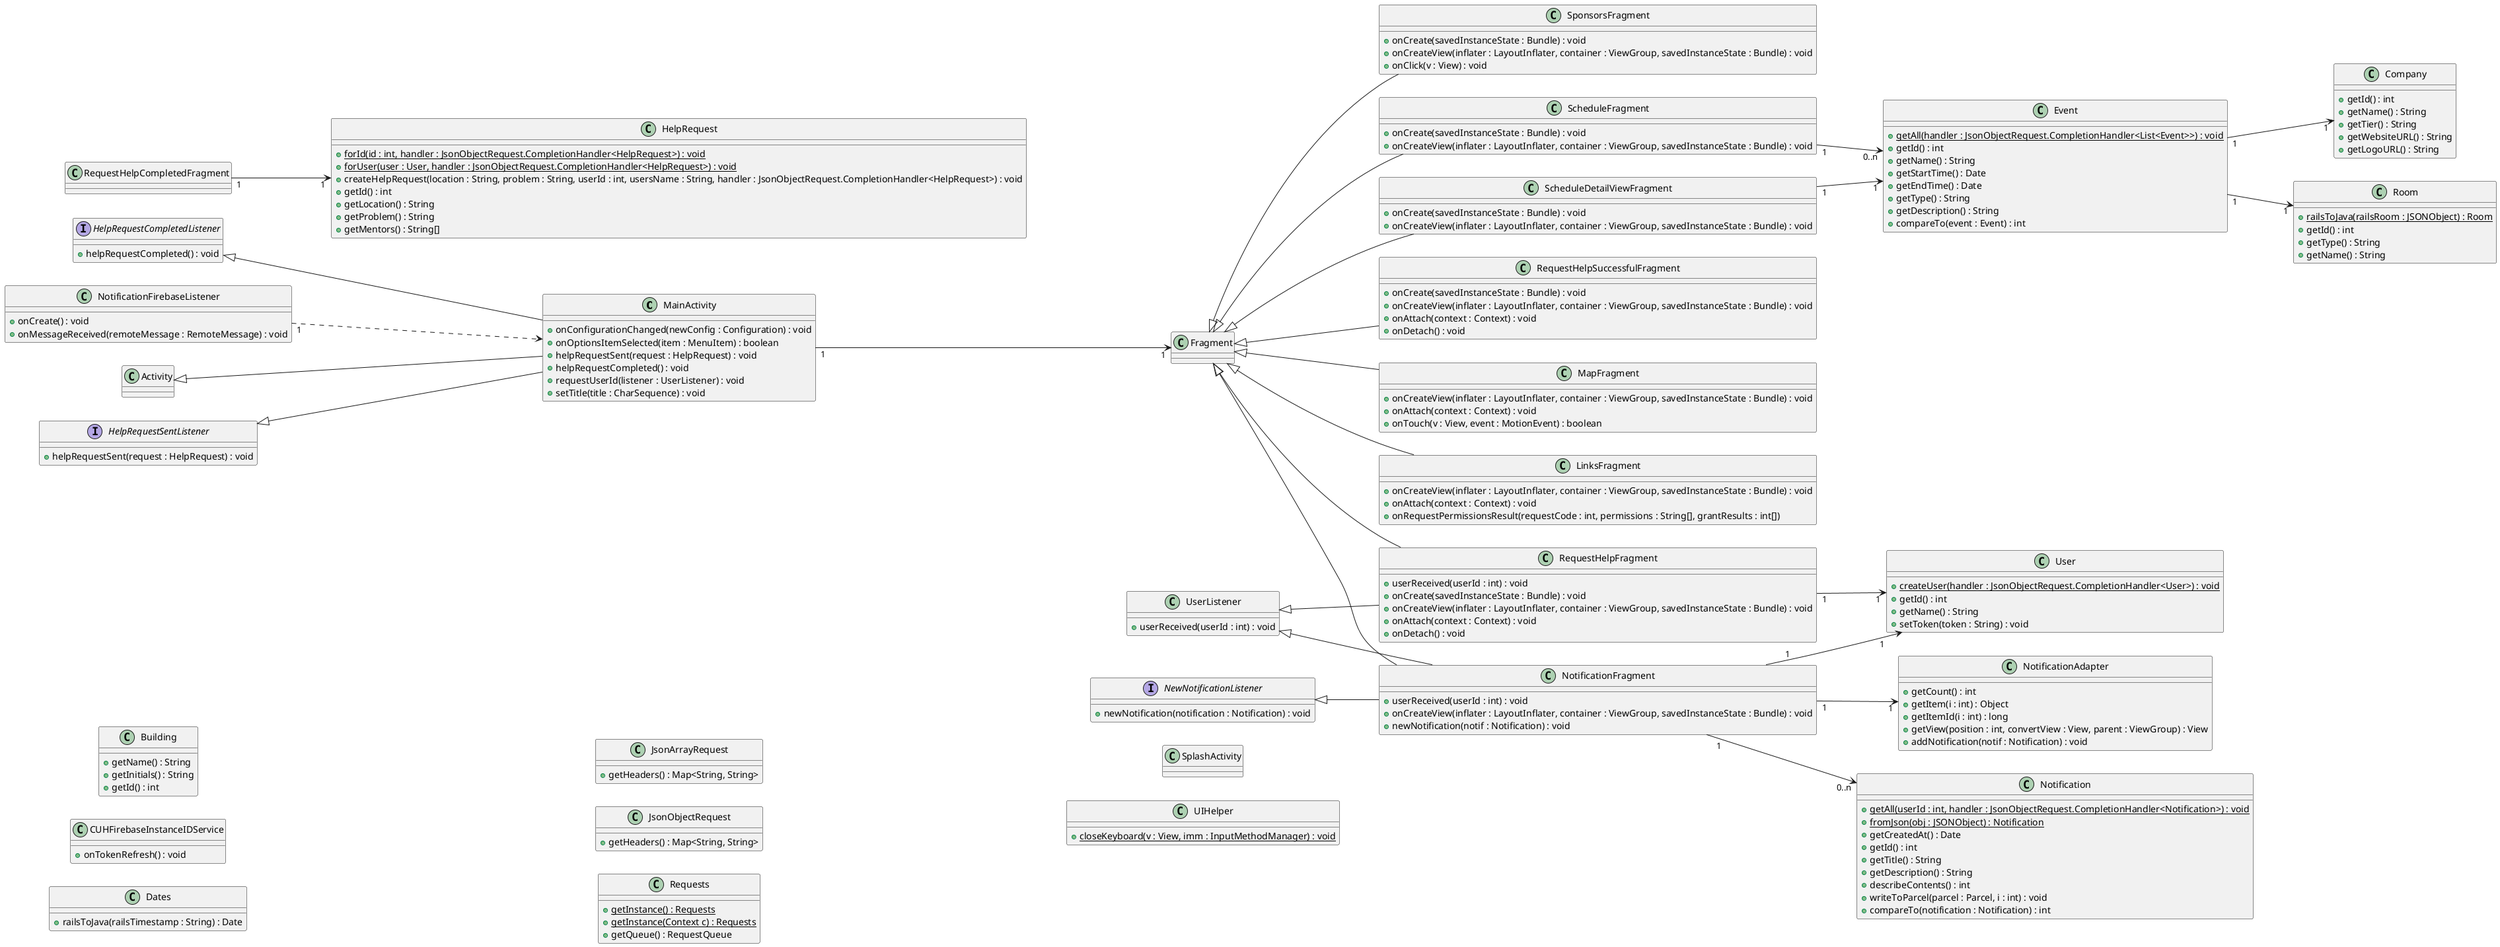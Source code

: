 @startuml
left to right direction

class MainActivity {
  + onConfigurationChanged(newConfig : Configuration) : void
  + onOptionsItemSelected(item : MenuItem) : boolean
  + helpRequestSent(request : HelpRequest) : void
  + helpRequestCompleted() : void
  + requestUserId(listener : UserListener) : void
  + setTitle(title : CharSequence) : void
}

class SponsorsFragment {
  + onCreate(savedInstanceState : Bundle) : void
  + onCreateView(inflater : LayoutInflater, container : ViewGroup, savedInstanceState : Bundle) : void
  + onClick(v : View) : void
}

class ScheduleFragment {
  + onCreate(savedInstanceState : Bundle) : void
  + onCreateView(inflater : LayoutInflater, container : ViewGroup, savedInstanceState : Bundle) : void
}

class ScheduleDetailViewFragment {
  + onCreate(savedInstanceState : Bundle) : void
  + onCreateView(inflater : LayoutInflater, container : ViewGroup, savedInstanceState : Bundle) : void
}

class RequestHelpSuccessfulFragment {
  + onCreate(savedInstanceState : Bundle) : void
  + onCreateView(inflater : LayoutInflater, container : ViewGroup, savedInstanceState : Bundle) : void
  + onAttach(context : Context) : void
  + onDetach() : void
}

class RequestHelpFragment {
  + userReceived(userId : int) : void
  + onCreate(savedInstanceState : Bundle) : void
  + onCreateView(inflater : LayoutInflater, container : ViewGroup, savedInstanceState : Bundle) : void
  + onAttach(context : Context) : void
  + onDetach() : void
}

interface HelpRequestSentListener {
  + helpRequestSent(request : HelpRequest) : void
}

interface HelpRequestCompletedListener {
  + helpRequestCompleted() : void
}

class NotificationFragment {
  + userReceived(userId : int) : void
  + onCreateView(inflater : LayoutInflater, container : ViewGroup, savedInstanceState : Bundle) : void
  + newNotification(notif : Notification) : void
}

class MapFragment {
  + onCreateView(inflater : LayoutInflater, container : ViewGroup, savedInstanceState : Bundle) : void
  + onAttach(context : Context) : void
  + onTouch(v : View, event : MotionEvent) : boolean
}

class LinksFragment {
  + onCreateView(inflater : LayoutInflater, container : ViewGroup, savedInstanceState : Bundle) : void
  + onAttach(context : Context) : void
  + onRequestPermissionsResult(requestCode : int, permissions : String[], grantResults : int[])
}

class NotificationAdapter {
  + getCount() : int
  + getItem(i : int) : Object
  + getItemId(i : int) : long
  + getView(position : int, convertView : View, parent : ViewGroup) : View
  + addNotification(notif : Notification) : void
}

class Building {
  + getName() : String
  + getInitials() : String
  + getId() : int
}

class Company {
  + getId() : int
  + getName() : String
  + getTier() : String
  + getWebsiteURL() : String
  + getLogoURL() : String
}

class Event {
  + {static} getAll(handler : JsonObjectRequest.CompletionHandler<List<Event>>) : void
  + getId() : int
  + getName() : String
  + getStartTime() : Date
  + getEndTime() : Date
  + getType() : String
  + getDescription() : String
  + compareTo(event : Event) : int
}

class HelpRequest {
  + {static} forId(id : int, handler : JsonObjectRequest.CompletionHandler<HelpRequest>) : void
  + {static} forUser(user : User, handler : JsonObjectRequest.CompletionHandler<HelpRequest>) : void
  + createHelpRequest(location : String, problem : String, userId : int, usersName : String, handler : JsonObjectRequest.CompletionHandler<HelpRequest>) : void
  + getId() : int
  + getLocation() : String
  + getProblem() : String
  + getMentors() : String[]
}

class Notification {
  + {static} getAll(userId : int, handler : JsonObjectRequest.CompletionHandler<Notification>) : void
  + {static} fromJson(obj : JSONObject) : Notification
  + getCreatedAt() : Date
  + getId() : int
  + getTitle() : String
  + getDescription() : String
  + describeContents() : int
  + writeToParcel(parcel : Parcel, i : int) : void
  + compareTo(notification : Notification) : int
}

class Room {
  + {static} railsToJava(railsRoom : JSONObject) : Room
  + getId() : int
  + getType() : String
  + getName() : String
}

class User {
  + {static} createUser(handler : JsonObjectRequest.CompletionHandler<User>) : void
  + getId() : int
  + getName() : String
  + setToken(token : String) : void
}

class CUHFirebaseInstanceIDService {
  + onTokenRefresh() : void
}

class Dates {
  + railsToJava(railsTimestamp : String) : Date
}

class JsonArrayRequest {
  + getHeaders() : Map<String, String>
}

class JsonObjectRequest {
  + getHeaders() : Map<String, String>
}

interface NewNotificationListener {
  + newNotification(notification : Notification) : void
}

class NotificationFirebaseListener {
  + onCreate() : void
  + onMessageReceived(remoteMessage : RemoteMessage) : void
}

class Requests {
  + {static} getInstance() : Requests
  + {static} getInstance(Context c) : Requests
  + getQueue() : RequestQueue
}

class SplashActivity {

}

class UIHelper {
  + {static} closeKeyboard(v : View, imm : InputMethodManager) : void
}

class UserListener {
  + userReceived(userId : int) : void
}

Activity <|-- MainActivity

Fragment <|-- LinksFragment
Fragment <|-- MapFragment
Fragment <|-- NotificationFragment
Fragment <|-- RequestHelpFragment
Fragment <|-- RequestHelpSuccessfulFragment
Fragment <|-- ScheduleDetailViewFragment
Fragment <|-- ScheduleFragment
Fragment <|-- SponsorsFragment
HelpRequestSentListener <|-- MainActivity
HelpRequestCompletedListener <|-- MainActivity
NewNotificationListener <|-- NotificationFragment
UserListener <|-- RequestHelpFragment
UserListener <|-- NotificationFragment

MainActivity "1" --> "1" Fragment
Event "1" --> "1" Room
Event "1" --> "1" Company
RequestHelpFragment "1" --> "1" User
NotificationFragment "1" --> "1" User
RequestHelpCompletedFragment "1" --> "1" HelpRequest
NotificationFragment "1" --> "0..n" Notification
ScheduleFragment "1" --> "0..n" Event
ScheduleDetailViewFragment "1" --> "1" Event
NotificationFragment "1" --> "1" NotificationAdapter
NotificationFirebaseListener "1" ..> MainActivity

@enduml
